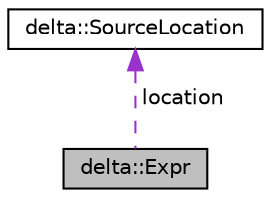 digraph "delta::Expr"
{
  edge [fontname="Helvetica",fontsize="10",labelfontname="Helvetica",labelfontsize="10"];
  node [fontname="Helvetica",fontsize="10",shape=record];
  Node15 [label="delta::Expr",height=0.2,width=0.4,color="black", fillcolor="grey75", style="filled", fontcolor="black"];
  Node16 -> Node15 [dir="back",color="darkorchid3",fontsize="10",style="dashed",label=" location" ,fontname="Helvetica"];
  Node16 [label="delta::SourceLocation",height=0.2,width=0.4,color="black", fillcolor="white", style="filled",URL="$structdelta_1_1_source_location.html"];
}
